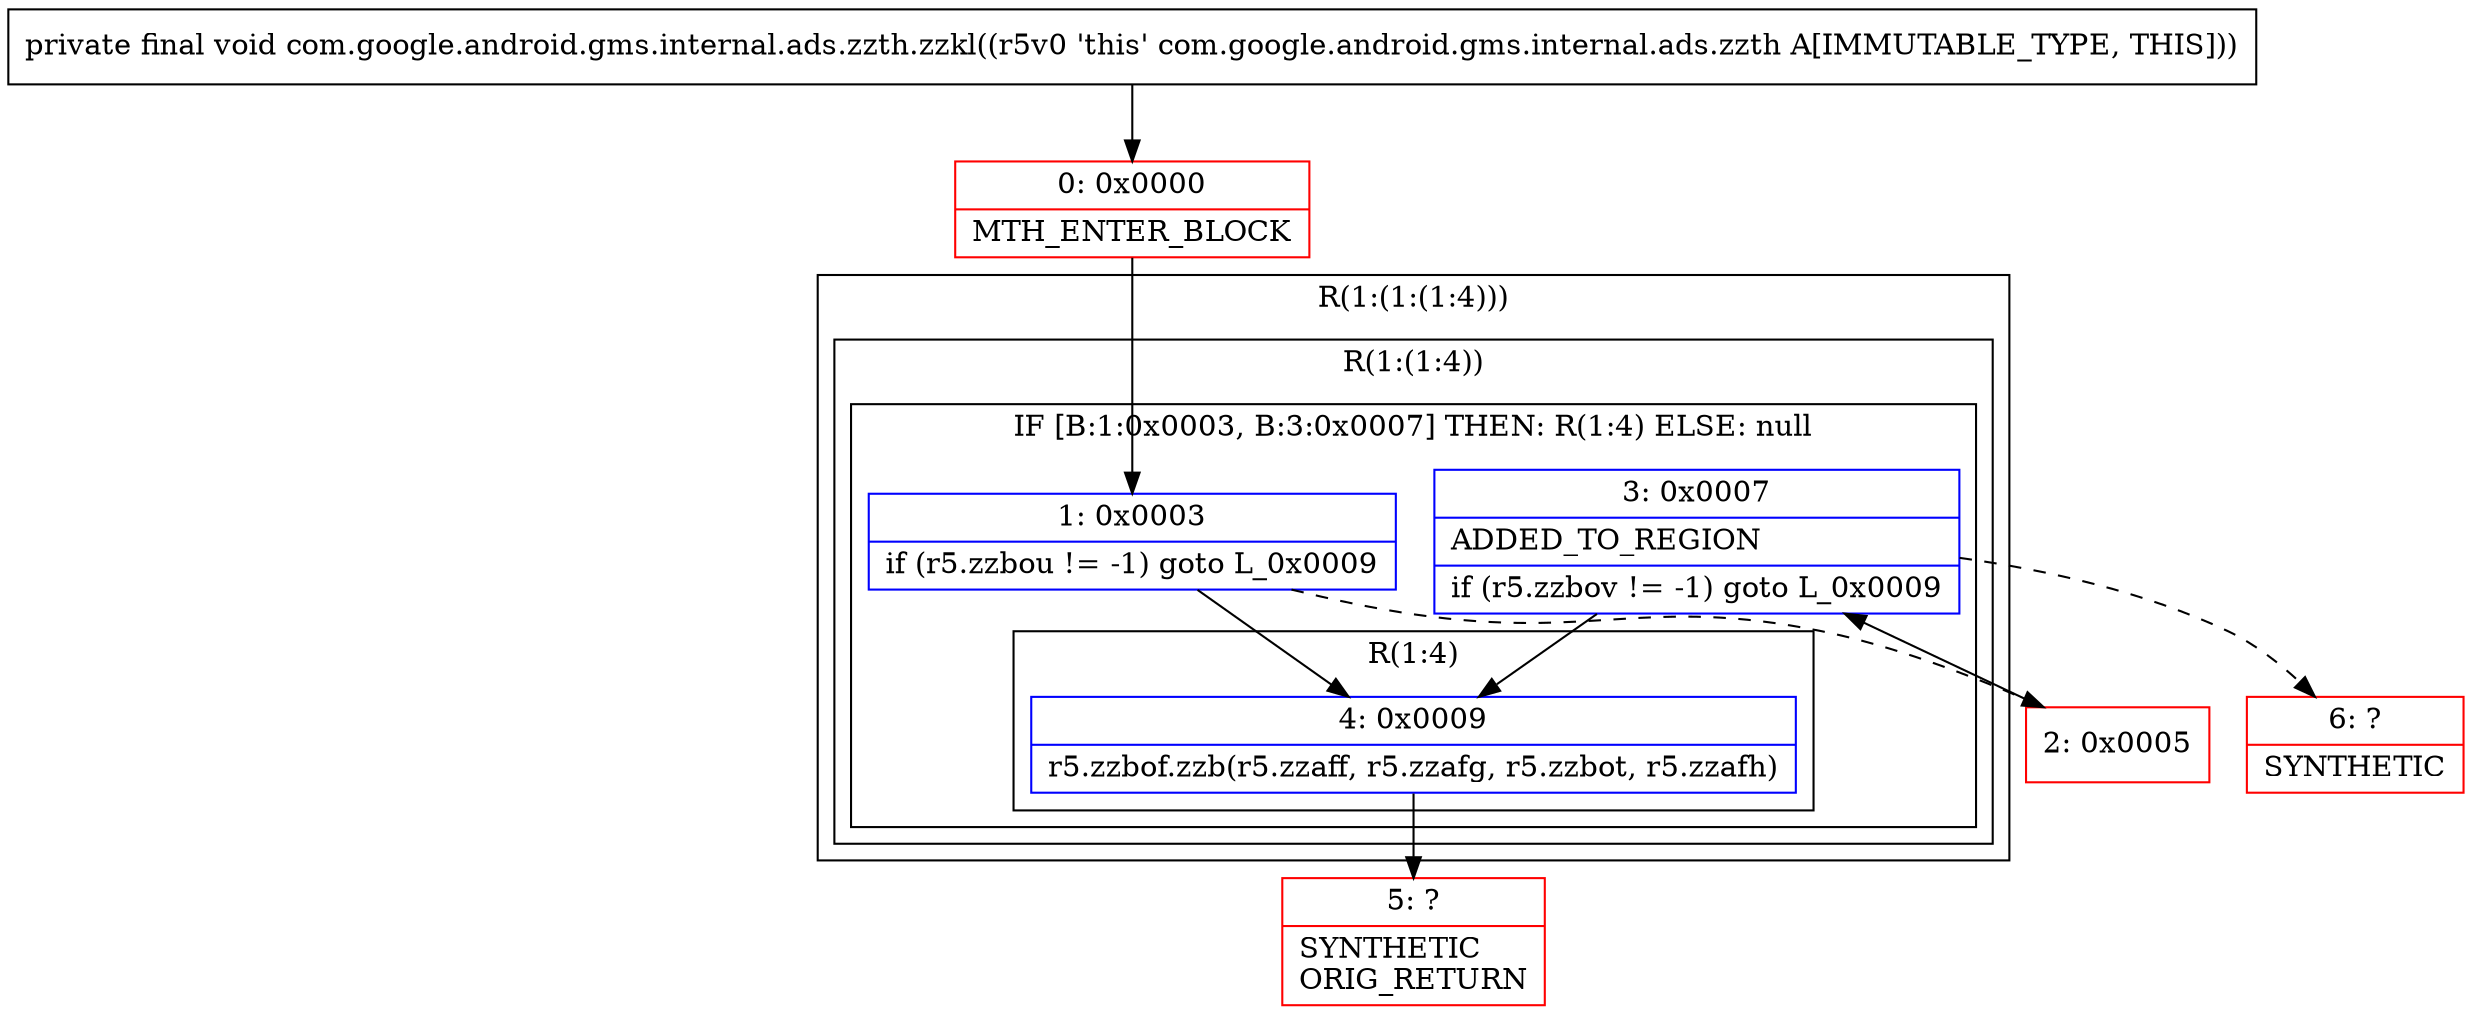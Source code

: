 digraph "CFG forcom.google.android.gms.internal.ads.zzth.zzkl()V" {
subgraph cluster_Region_774555787 {
label = "R(1:(1:(1:4)))";
node [shape=record,color=blue];
subgraph cluster_Region_320174405 {
label = "R(1:(1:4))";
node [shape=record,color=blue];
subgraph cluster_IfRegion_695491590 {
label = "IF [B:1:0x0003, B:3:0x0007] THEN: R(1:4) ELSE: null";
node [shape=record,color=blue];
Node_1 [shape=record,label="{1\:\ 0x0003|if (r5.zzbou != \-1) goto L_0x0009\l}"];
Node_3 [shape=record,label="{3\:\ 0x0007|ADDED_TO_REGION\l|if (r5.zzbov != \-1) goto L_0x0009\l}"];
subgraph cluster_Region_1596120241 {
label = "R(1:4)";
node [shape=record,color=blue];
Node_4 [shape=record,label="{4\:\ 0x0009|r5.zzbof.zzb(r5.zzaff, r5.zzafg, r5.zzbot, r5.zzafh)\l}"];
}
}
}
}
Node_0 [shape=record,color=red,label="{0\:\ 0x0000|MTH_ENTER_BLOCK\l}"];
Node_2 [shape=record,color=red,label="{2\:\ 0x0005}"];
Node_5 [shape=record,color=red,label="{5\:\ ?|SYNTHETIC\lORIG_RETURN\l}"];
Node_6 [shape=record,color=red,label="{6\:\ ?|SYNTHETIC\l}"];
MethodNode[shape=record,label="{private final void com.google.android.gms.internal.ads.zzth.zzkl((r5v0 'this' com.google.android.gms.internal.ads.zzth A[IMMUTABLE_TYPE, THIS])) }"];
MethodNode -> Node_0;
Node_1 -> Node_2[style=dashed];
Node_1 -> Node_4;
Node_3 -> Node_4;
Node_3 -> Node_6[style=dashed];
Node_4 -> Node_5;
Node_0 -> Node_1;
Node_2 -> Node_3;
}

